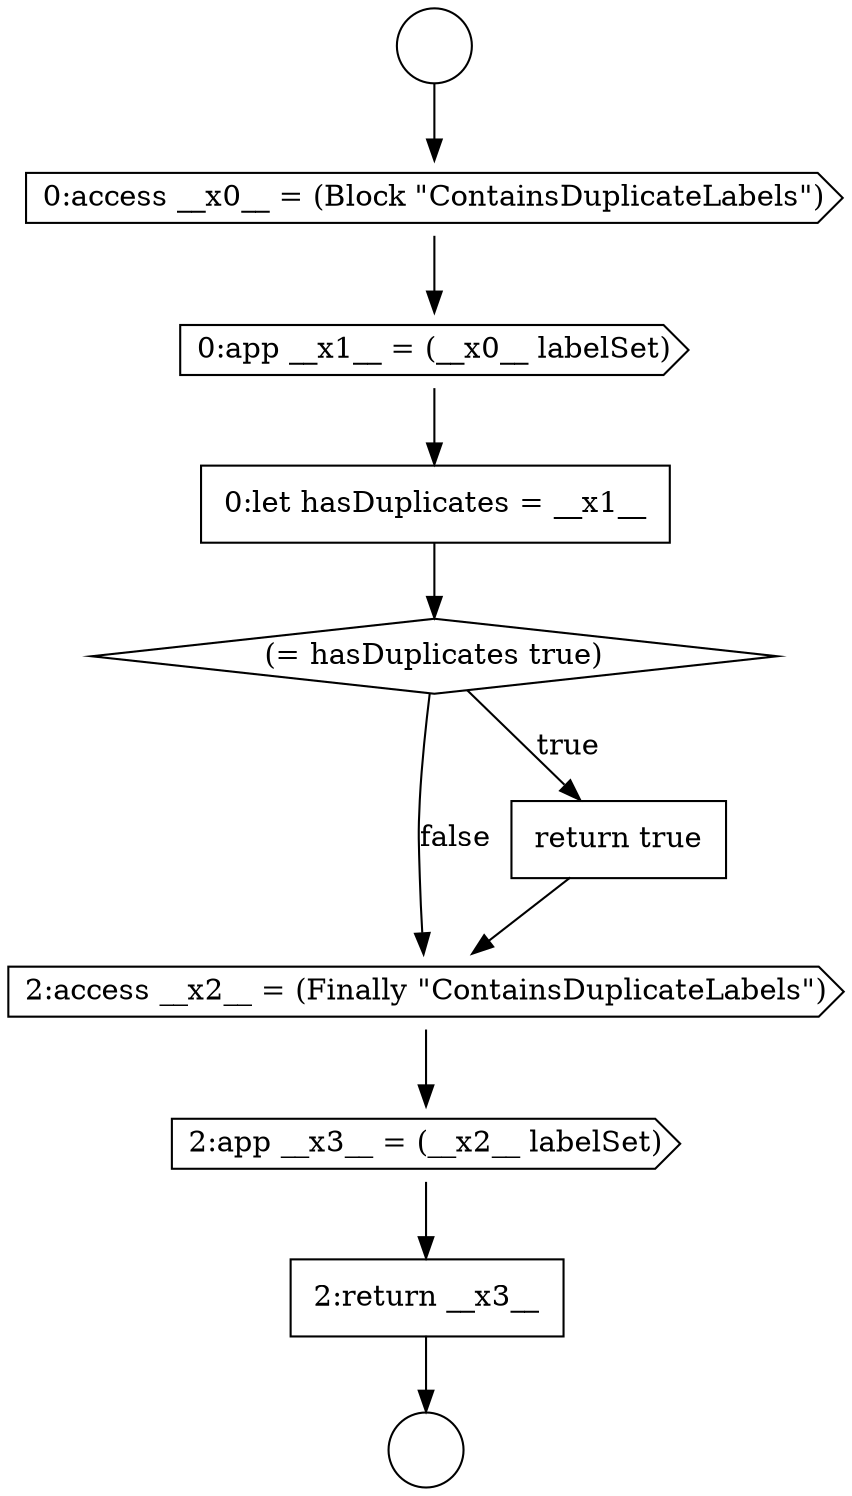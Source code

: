 digraph {
  node7541 [shape=none, margin=0, label=<<font color="black">
    <table border="0" cellborder="1" cellspacing="0" cellpadding="10">
      <tr><td align="left">0:let hasDuplicates = __x1__</td></tr>
    </table>
  </font>> color="black" fillcolor="white" style=filled]
  node7537 [shape=circle label=" " color="black" fillcolor="white" style=filled]
  node7545 [shape=cds, label=<<font color="black">2:app __x3__ = (__x2__ labelSet)</font>> color="black" fillcolor="white" style=filled]
  node7540 [shape=cds, label=<<font color="black">0:app __x1__ = (__x0__ labelSet)</font>> color="black" fillcolor="white" style=filled]
  node7544 [shape=cds, label=<<font color="black">2:access __x2__ = (Finally &quot;ContainsDuplicateLabels&quot;)</font>> color="black" fillcolor="white" style=filled]
  node7546 [shape=none, margin=0, label=<<font color="black">
    <table border="0" cellborder="1" cellspacing="0" cellpadding="10">
      <tr><td align="left">2:return __x3__</td></tr>
    </table>
  </font>> color="black" fillcolor="white" style=filled]
  node7539 [shape=cds, label=<<font color="black">0:access __x0__ = (Block &quot;ContainsDuplicateLabels&quot;)</font>> color="black" fillcolor="white" style=filled]
  node7543 [shape=none, margin=0, label=<<font color="black">
    <table border="0" cellborder="1" cellspacing="0" cellpadding="10">
      <tr><td align="left">return true</td></tr>
    </table>
  </font>> color="black" fillcolor="white" style=filled]
  node7542 [shape=diamond, label=<<font color="black">(= hasDuplicates true)</font>> color="black" fillcolor="white" style=filled]
  node7538 [shape=circle label=" " color="black" fillcolor="white" style=filled]
  node7544 -> node7545 [ color="black"]
  node7543 -> node7544 [ color="black"]
  node7545 -> node7546 [ color="black"]
  node7546 -> node7538 [ color="black"]
  node7541 -> node7542 [ color="black"]
  node7537 -> node7539 [ color="black"]
  node7542 -> node7543 [label=<<font color="black">true</font>> color="black"]
  node7542 -> node7544 [label=<<font color="black">false</font>> color="black"]
  node7539 -> node7540 [ color="black"]
  node7540 -> node7541 [ color="black"]
}

